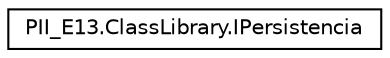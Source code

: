 digraph "Graphical Class Hierarchy"
{
 // INTERACTIVE_SVG=YES
 // LATEX_PDF_SIZE
  edge [fontname="Helvetica",fontsize="10",labelfontname="Helvetica",labelfontsize="10"];
  node [fontname="Helvetica",fontsize="10",shape=record];
  rankdir="LR";
  Node0 [label="PII_E13.ClassLibrary.IPersistencia",height=0.2,width=0.4,color="black", fillcolor="white", style="filled",URL="$interfacePII_E13.ClassLibrary_1_1IPersistencia.html",tooltip="Esta es la interface de percisitencia de la aplicacion. su funcion es guardar y recuperar los datos d..."];
}
